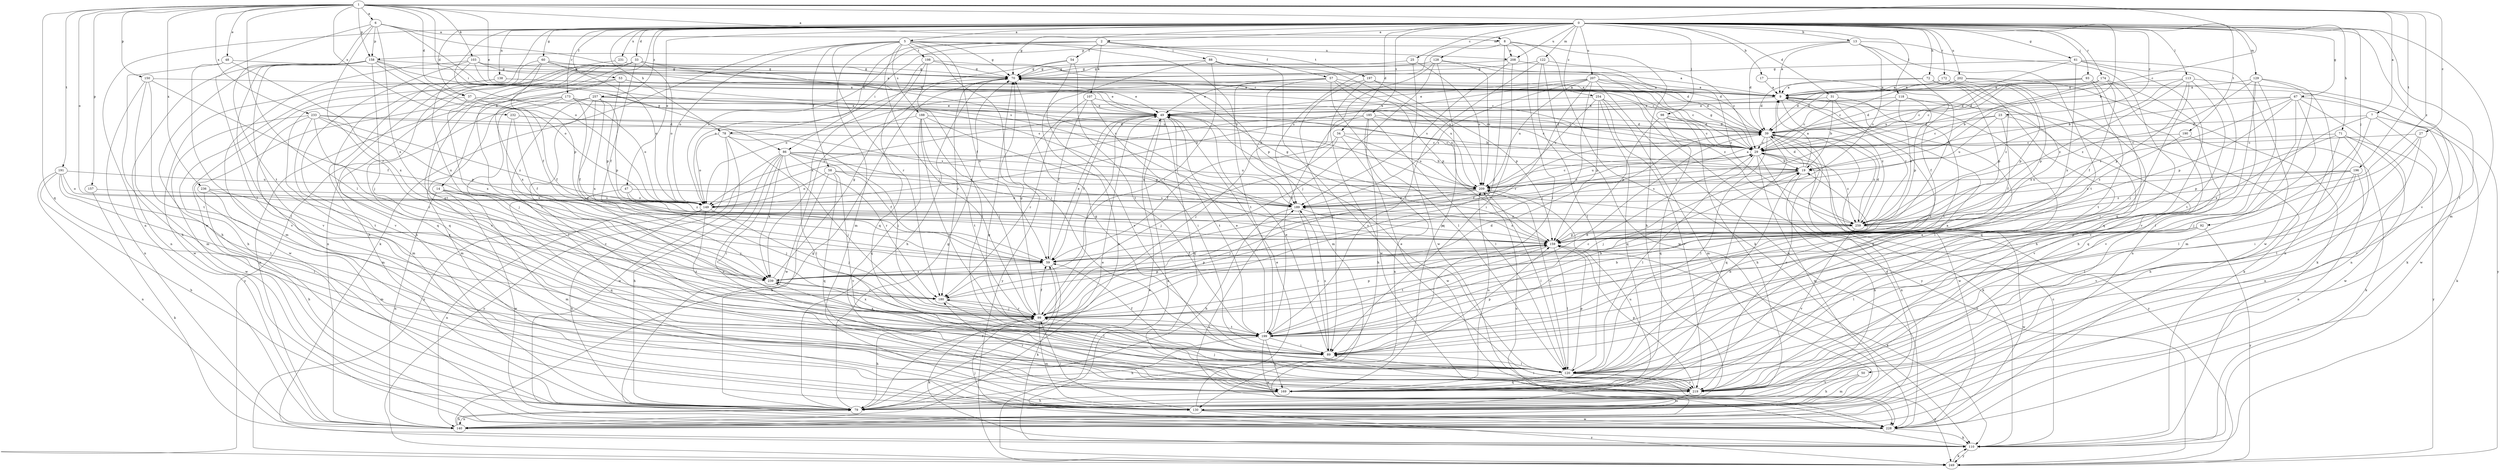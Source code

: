 strict digraph  {
0;
1;
2;
5;
6;
7;
8;
9;
13;
14;
17;
19;
23;
25;
27;
29;
31;
33;
34;
37;
39;
47;
48;
49;
50;
53;
54;
57;
58;
59;
60;
61;
67;
70;
71;
72;
78;
79;
86;
88;
89;
92;
93;
98;
99;
103;
107;
110;
113;
118;
120;
122;
128;
129;
130;
138;
140;
149;
150;
157;
158;
159;
169;
172;
173;
174;
180;
185;
188;
189;
190;
191;
196;
197;
198;
199;
202;
207;
208;
209;
219;
228;
231;
232;
233;
236;
239;
249;
254;
257;
259;
0 -> 2  [label=a];
0 -> 5  [label=a];
0 -> 13  [label=b];
0 -> 14  [label=b];
0 -> 17  [label=b];
0 -> 19  [label=b];
0 -> 23  [label=c];
0 -> 25  [label=c];
0 -> 31  [label=d];
0 -> 33  [label=d];
0 -> 34  [label=d];
0 -> 37  [label=d];
0 -> 47  [label=e];
0 -> 50  [label=f];
0 -> 53  [label=f];
0 -> 60  [label=g];
0 -> 61  [label=g];
0 -> 67  [label=g];
0 -> 70  [label=g];
0 -> 71  [label=h];
0 -> 72  [label=h];
0 -> 78  [label=h];
0 -> 92  [label=j];
0 -> 93  [label=j];
0 -> 98  [label=j];
0 -> 113  [label=l];
0 -> 118  [label=l];
0 -> 122  [label=m];
0 -> 128  [label=m];
0 -> 129  [label=m];
0 -> 130  [label=m];
0 -> 138  [label=n];
0 -> 140  [label=n];
0 -> 149  [label=o];
0 -> 172  [label=r];
0 -> 173  [label=r];
0 -> 174  [label=r];
0 -> 185  [label=s];
0 -> 190  [label=t];
0 -> 202  [label=u];
0 -> 207  [label=u];
0 -> 208  [label=u];
0 -> 219  [label=v];
0 -> 228  [label=w];
0 -> 231  [label=x];
0 -> 254  [label=z];
0 -> 257  [label=z];
1 -> 6  [label=a];
1 -> 7  [label=a];
1 -> 8  [label=a];
1 -> 27  [label=c];
1 -> 29  [label=c];
1 -> 37  [label=d];
1 -> 48  [label=e];
1 -> 49  [label=e];
1 -> 86  [label=i];
1 -> 103  [label=k];
1 -> 120  [label=l];
1 -> 149  [label=o];
1 -> 150  [label=p];
1 -> 157  [label=p];
1 -> 158  [label=p];
1 -> 169  [label=q];
1 -> 191  [label=t];
1 -> 196  [label=t];
1 -> 232  [label=x];
1 -> 233  [label=x];
1 -> 236  [label=x];
1 -> 259  [label=z];
2 -> 54  [label=f];
2 -> 57  [label=f];
2 -> 78  [label=h];
2 -> 86  [label=i];
2 -> 88  [label=i];
2 -> 107  [label=k];
2 -> 149  [label=o];
2 -> 197  [label=t];
5 -> 58  [label=f];
5 -> 59  [label=f];
5 -> 70  [label=g];
5 -> 89  [label=i];
5 -> 99  [label=j];
5 -> 110  [label=k];
5 -> 130  [label=m];
5 -> 149  [label=o];
5 -> 180  [label=r];
5 -> 188  [label=s];
5 -> 189  [label=s];
5 -> 198  [label=t];
5 -> 208  [label=u];
6 -> 8  [label=a];
6 -> 29  [label=c];
6 -> 120  [label=l];
6 -> 158  [label=p];
6 -> 180  [label=r];
6 -> 189  [label=s];
6 -> 199  [label=t];
6 -> 239  [label=x];
7 -> 39  [label=d];
7 -> 110  [label=k];
7 -> 120  [label=l];
7 -> 219  [label=v];
7 -> 239  [label=x];
8 -> 79  [label=h];
8 -> 89  [label=i];
8 -> 99  [label=j];
8 -> 110  [label=k];
8 -> 189  [label=s];
8 -> 208  [label=u];
9 -> 49  [label=e];
9 -> 110  [label=k];
9 -> 169  [label=q];
9 -> 199  [label=t];
9 -> 259  [label=z];
13 -> 9  [label=a];
13 -> 39  [label=d];
13 -> 158  [label=p];
13 -> 159  [label=p];
13 -> 169  [label=q];
13 -> 189  [label=s];
13 -> 199  [label=t];
14 -> 99  [label=j];
14 -> 130  [label=m];
14 -> 140  [label=n];
14 -> 149  [label=o];
14 -> 228  [label=w];
17 -> 9  [label=a];
17 -> 59  [label=f];
19 -> 9  [label=a];
19 -> 39  [label=d];
19 -> 79  [label=h];
19 -> 99  [label=j];
19 -> 189  [label=s];
19 -> 209  [label=u];
23 -> 29  [label=c];
23 -> 39  [label=d];
23 -> 59  [label=f];
23 -> 209  [label=u];
23 -> 219  [label=v];
25 -> 70  [label=g];
25 -> 209  [label=u];
25 -> 228  [label=w];
27 -> 29  [label=c];
27 -> 89  [label=i];
27 -> 99  [label=j];
27 -> 120  [label=l];
29 -> 19  [label=b];
29 -> 70  [label=g];
29 -> 120  [label=l];
29 -> 130  [label=m];
29 -> 140  [label=n];
29 -> 149  [label=o];
29 -> 209  [label=u];
29 -> 249  [label=y];
29 -> 259  [label=z];
31 -> 19  [label=b];
31 -> 29  [label=c];
31 -> 49  [label=e];
31 -> 199  [label=t];
31 -> 259  [label=z];
33 -> 9  [label=a];
33 -> 59  [label=f];
33 -> 70  [label=g];
33 -> 79  [label=h];
33 -> 89  [label=i];
33 -> 140  [label=n];
33 -> 149  [label=o];
33 -> 189  [label=s];
33 -> 199  [label=t];
33 -> 219  [label=v];
34 -> 29  [label=c];
34 -> 59  [label=f];
34 -> 99  [label=j];
34 -> 209  [label=u];
34 -> 228  [label=w];
37 -> 49  [label=e];
37 -> 59  [label=f];
37 -> 130  [label=m];
37 -> 239  [label=x];
39 -> 29  [label=c];
39 -> 59  [label=f];
39 -> 110  [label=k];
39 -> 120  [label=l];
39 -> 169  [label=q];
39 -> 219  [label=v];
39 -> 228  [label=w];
39 -> 259  [label=z];
47 -> 99  [label=j];
47 -> 169  [label=q];
47 -> 189  [label=s];
47 -> 259  [label=z];
48 -> 70  [label=g];
48 -> 79  [label=h];
48 -> 219  [label=v];
48 -> 239  [label=x];
49 -> 39  [label=d];
49 -> 59  [label=f];
49 -> 99  [label=j];
49 -> 110  [label=k];
49 -> 149  [label=o];
49 -> 169  [label=q];
49 -> 180  [label=r];
49 -> 199  [label=t];
50 -> 79  [label=h];
50 -> 130  [label=m];
50 -> 219  [label=v];
53 -> 9  [label=a];
53 -> 49  [label=e];
53 -> 159  [label=p];
53 -> 228  [label=w];
53 -> 239  [label=x];
54 -> 70  [label=g];
54 -> 149  [label=o];
54 -> 199  [label=t];
54 -> 219  [label=v];
57 -> 9  [label=a];
57 -> 49  [label=e];
57 -> 120  [label=l];
57 -> 130  [label=m];
57 -> 149  [label=o];
57 -> 159  [label=p];
57 -> 199  [label=t];
57 -> 209  [label=u];
58 -> 79  [label=h];
58 -> 149  [label=o];
58 -> 169  [label=q];
58 -> 209  [label=u];
58 -> 219  [label=v];
58 -> 259  [label=z];
59 -> 49  [label=e];
59 -> 110  [label=k];
59 -> 239  [label=x];
60 -> 29  [label=c];
60 -> 70  [label=g];
60 -> 79  [label=h];
60 -> 149  [label=o];
60 -> 159  [label=p];
60 -> 169  [label=q];
61 -> 70  [label=g];
61 -> 169  [label=q];
61 -> 209  [label=u];
61 -> 219  [label=v];
61 -> 228  [label=w];
61 -> 239  [label=x];
67 -> 29  [label=c];
67 -> 49  [label=e];
67 -> 140  [label=n];
67 -> 159  [label=p];
67 -> 169  [label=q];
67 -> 219  [label=v];
67 -> 228  [label=w];
67 -> 259  [label=z];
70 -> 9  [label=a];
70 -> 29  [label=c];
70 -> 79  [label=h];
70 -> 180  [label=r];
71 -> 29  [label=c];
71 -> 79  [label=h];
71 -> 140  [label=n];
71 -> 159  [label=p];
71 -> 228  [label=w];
71 -> 249  [label=y];
72 -> 9  [label=a];
72 -> 39  [label=d];
72 -> 159  [label=p];
72 -> 169  [label=q];
72 -> 239  [label=x];
78 -> 29  [label=c];
78 -> 99  [label=j];
78 -> 120  [label=l];
78 -> 149  [label=o];
78 -> 228  [label=w];
78 -> 249  [label=y];
79 -> 49  [label=e];
79 -> 59  [label=f];
79 -> 70  [label=g];
79 -> 140  [label=n];
86 -> 19  [label=b];
86 -> 59  [label=f];
86 -> 79  [label=h];
86 -> 89  [label=i];
86 -> 99  [label=j];
86 -> 180  [label=r];
86 -> 189  [label=s];
86 -> 209  [label=u];
86 -> 219  [label=v];
86 -> 239  [label=x];
86 -> 249  [label=y];
88 -> 39  [label=d];
88 -> 70  [label=g];
88 -> 140  [label=n];
88 -> 180  [label=r];
88 -> 209  [label=u];
88 -> 219  [label=v];
89 -> 9  [label=a];
89 -> 19  [label=b];
89 -> 49  [label=e];
89 -> 59  [label=f];
89 -> 70  [label=g];
89 -> 120  [label=l];
89 -> 159  [label=p];
89 -> 189  [label=s];
92 -> 120  [label=l];
92 -> 159  [label=p];
92 -> 219  [label=v];
92 -> 249  [label=y];
93 -> 9  [label=a];
93 -> 29  [label=c];
93 -> 39  [label=d];
93 -> 89  [label=i];
93 -> 110  [label=k];
93 -> 199  [label=t];
98 -> 29  [label=c];
98 -> 39  [label=d];
98 -> 79  [label=h];
98 -> 159  [label=p];
98 -> 169  [label=q];
99 -> 39  [label=d];
99 -> 59  [label=f];
99 -> 70  [label=g];
99 -> 79  [label=h];
99 -> 110  [label=k];
99 -> 130  [label=m];
99 -> 159  [label=p];
99 -> 180  [label=r];
99 -> 199  [label=t];
99 -> 239  [label=x];
103 -> 9  [label=a];
103 -> 29  [label=c];
103 -> 70  [label=g];
103 -> 130  [label=m];
103 -> 209  [label=u];
103 -> 219  [label=v];
103 -> 239  [label=x];
107 -> 49  [label=e];
107 -> 59  [label=f];
107 -> 89  [label=i];
107 -> 209  [label=u];
107 -> 249  [label=y];
110 -> 29  [label=c];
110 -> 189  [label=s];
110 -> 249  [label=y];
113 -> 9  [label=a];
113 -> 19  [label=b];
113 -> 99  [label=j];
113 -> 159  [label=p];
113 -> 199  [label=t];
113 -> 249  [label=y];
113 -> 259  [label=z];
118 -> 39  [label=d];
118 -> 49  [label=e];
118 -> 120  [label=l];
118 -> 159  [label=p];
118 -> 259  [label=z];
120 -> 9  [label=a];
120 -> 19  [label=b];
120 -> 49  [label=e];
120 -> 159  [label=p];
120 -> 169  [label=q];
120 -> 209  [label=u];
120 -> 219  [label=v];
120 -> 249  [label=y];
122 -> 29  [label=c];
122 -> 70  [label=g];
122 -> 120  [label=l];
122 -> 199  [label=t];
122 -> 228  [label=w];
128 -> 39  [label=d];
128 -> 70  [label=g];
128 -> 99  [label=j];
128 -> 169  [label=q];
128 -> 199  [label=t];
128 -> 209  [label=u];
129 -> 9  [label=a];
129 -> 79  [label=h];
129 -> 89  [label=i];
129 -> 120  [label=l];
129 -> 130  [label=m];
129 -> 140  [label=n];
129 -> 259  [label=z];
130 -> 39  [label=d];
130 -> 49  [label=e];
130 -> 99  [label=j];
130 -> 209  [label=u];
130 -> 228  [label=w];
130 -> 249  [label=y];
138 -> 9  [label=a];
138 -> 49  [label=e];
138 -> 79  [label=h];
138 -> 228  [label=w];
140 -> 70  [label=g];
140 -> 79  [label=h];
140 -> 209  [label=u];
149 -> 79  [label=h];
149 -> 99  [label=j];
149 -> 140  [label=n];
149 -> 199  [label=t];
149 -> 259  [label=z];
150 -> 9  [label=a];
150 -> 59  [label=f];
150 -> 130  [label=m];
150 -> 140  [label=n];
150 -> 199  [label=t];
157 -> 110  [label=k];
157 -> 149  [label=o];
158 -> 59  [label=f];
158 -> 70  [label=g];
158 -> 79  [label=h];
158 -> 99  [label=j];
158 -> 120  [label=l];
158 -> 140  [label=n];
158 -> 149  [label=o];
158 -> 189  [label=s];
158 -> 219  [label=v];
159 -> 59  [label=f];
159 -> 110  [label=k];
159 -> 120  [label=l];
159 -> 189  [label=s];
159 -> 199  [label=t];
169 -> 79  [label=h];
169 -> 180  [label=r];
169 -> 209  [label=u];
172 -> 9  [label=a];
172 -> 29  [label=c];
172 -> 159  [label=p];
172 -> 259  [label=z];
173 -> 29  [label=c];
173 -> 49  [label=e];
173 -> 59  [label=f];
173 -> 99  [label=j];
173 -> 130  [label=m];
173 -> 140  [label=n];
173 -> 149  [label=o];
174 -> 9  [label=a];
174 -> 19  [label=b];
174 -> 29  [label=c];
174 -> 39  [label=d];
174 -> 59  [label=f];
174 -> 140  [label=n];
174 -> 219  [label=v];
180 -> 99  [label=j];
180 -> 120  [label=l];
180 -> 159  [label=p];
185 -> 29  [label=c];
185 -> 39  [label=d];
185 -> 79  [label=h];
185 -> 99  [label=j];
185 -> 120  [label=l];
185 -> 140  [label=n];
185 -> 149  [label=o];
188 -> 19  [label=b];
188 -> 39  [label=d];
188 -> 89  [label=i];
188 -> 99  [label=j];
188 -> 159  [label=p];
188 -> 169  [label=q];
188 -> 199  [label=t];
188 -> 228  [label=w];
189 -> 9  [label=a];
189 -> 79  [label=h];
189 -> 89  [label=i];
189 -> 159  [label=p];
190 -> 29  [label=c];
190 -> 110  [label=k];
190 -> 259  [label=z];
191 -> 79  [label=h];
191 -> 120  [label=l];
191 -> 140  [label=n];
191 -> 149  [label=o];
191 -> 199  [label=t];
191 -> 209  [label=u];
196 -> 120  [label=l];
196 -> 140  [label=n];
196 -> 189  [label=s];
196 -> 209  [label=u];
196 -> 219  [label=v];
196 -> 259  [label=z];
197 -> 9  [label=a];
197 -> 89  [label=i];
197 -> 159  [label=p];
197 -> 228  [label=w];
198 -> 70  [label=g];
198 -> 120  [label=l];
198 -> 159  [label=p];
198 -> 169  [label=q];
198 -> 239  [label=x];
199 -> 19  [label=b];
199 -> 29  [label=c];
199 -> 39  [label=d];
199 -> 49  [label=e];
199 -> 79  [label=h];
199 -> 89  [label=i];
199 -> 169  [label=q];
199 -> 228  [label=w];
199 -> 239  [label=x];
202 -> 9  [label=a];
202 -> 39  [label=d];
202 -> 79  [label=h];
202 -> 110  [label=k];
202 -> 159  [label=p];
207 -> 9  [label=a];
207 -> 39  [label=d];
207 -> 49  [label=e];
207 -> 99  [label=j];
207 -> 149  [label=o];
207 -> 180  [label=r];
207 -> 189  [label=s];
207 -> 209  [label=u];
207 -> 228  [label=w];
207 -> 259  [label=z];
208 -> 70  [label=g];
208 -> 89  [label=i];
208 -> 189  [label=s];
208 -> 259  [label=z];
209 -> 29  [label=c];
209 -> 99  [label=j];
209 -> 120  [label=l];
209 -> 149  [label=o];
209 -> 189  [label=s];
219 -> 70  [label=g];
219 -> 89  [label=i];
219 -> 99  [label=j];
219 -> 130  [label=m];
219 -> 159  [label=p];
228 -> 99  [label=j];
228 -> 110  [label=k];
231 -> 70  [label=g];
231 -> 169  [label=q];
232 -> 19  [label=b];
232 -> 39  [label=d];
232 -> 59  [label=f];
232 -> 239  [label=x];
233 -> 39  [label=d];
233 -> 130  [label=m];
233 -> 159  [label=p];
233 -> 180  [label=r];
233 -> 189  [label=s];
233 -> 199  [label=t];
233 -> 228  [label=w];
233 -> 259  [label=z];
236 -> 79  [label=h];
236 -> 130  [label=m];
236 -> 189  [label=s];
236 -> 239  [label=x];
239 -> 70  [label=g];
239 -> 159  [label=p];
239 -> 180  [label=r];
249 -> 49  [label=e];
249 -> 110  [label=k];
254 -> 49  [label=e];
254 -> 130  [label=m];
254 -> 159  [label=p];
254 -> 169  [label=q];
254 -> 209  [label=u];
254 -> 219  [label=v];
254 -> 249  [label=y];
257 -> 29  [label=c];
257 -> 49  [label=e];
257 -> 120  [label=l];
257 -> 159  [label=p];
257 -> 180  [label=r];
257 -> 219  [label=v];
257 -> 239  [label=x];
257 -> 249  [label=y];
259 -> 39  [label=d];
259 -> 70  [label=g];
259 -> 159  [label=p];
259 -> 219  [label=v];
259 -> 228  [label=w];
}
